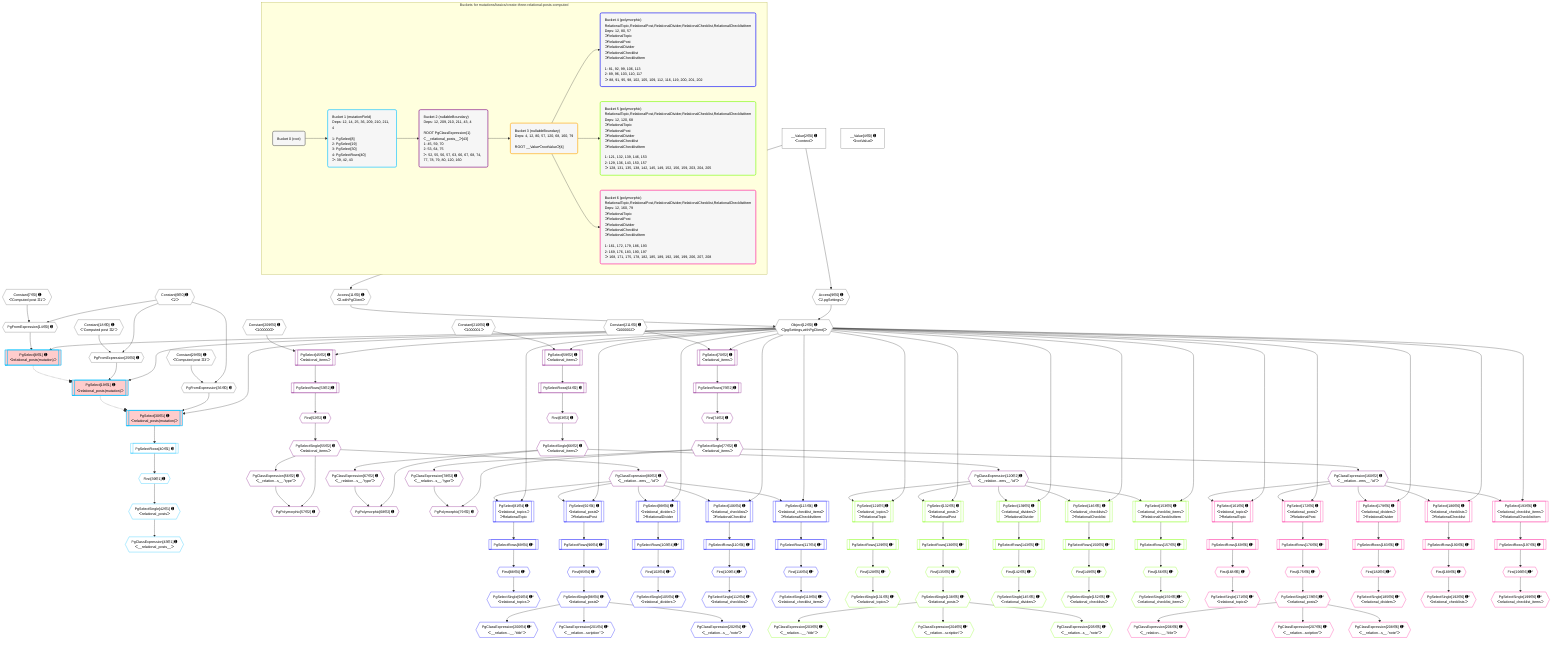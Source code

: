 %%{init: {'themeVariables': { 'fontSize': '12px'}}}%%
graph TD
    classDef path fill:#eee,stroke:#000,color:#000
    classDef plan fill:#fff,stroke-width:1px,color:#000
    classDef itemplan fill:#fff,stroke-width:2px,color:#000
    classDef unbatchedplan fill:#dff,stroke-width:1px,color:#000
    classDef sideeffectplan fill:#fcc,stroke-width:2px,color:#000
    classDef bucket fill:#f6f6f6,color:#000,stroke-width:2px,text-align:left

    subgraph "Buckets for mutations/basics/create-three-relational-posts-computed"
    Bucket0("Bucket 0 (root)"):::bucket
    Bucket1("Bucket 1 (mutationField)<br />Deps: 12, 14, 25, 36, 209, 210, 211, 4<br /><br />1: PgSelect[8]<br />2: PgSelect[19]<br />3: PgSelect[30]<br />4: PgSelectRows[40]<br />ᐳ: 39, 42, 43"):::bucket
    Bucket2("Bucket 2 (nullableBoundary)<br />Deps: 12, 209, 210, 211, 43, 4<br /><br />ROOT PgClassExpression{1}ᐸ__relational_posts__ᐳ[43]<br />1: 45, 59, 70<br />2: 53, 64, 75<br />ᐳ: 52, 55, 56, 57, 63, 66, 67, 68, 74, 77, 78, 79, 80, 120, 160"):::bucket
    Bucket3("Bucket 3 (nullableBoundary)<br />Deps: 4, 12, 80, 57, 120, 68, 160, 79<br /><br />ROOT __ValueᐸrootValueᐳ[4]"):::bucket
    Bucket4("Bucket 4 (polymorphic)<br />RelationalTopic,RelationalPost,RelationalDivider,RelationalChecklist,RelationalChecklistItem<br />Deps: 12, 80, 57<br />ᐳRelationalTopic<br />ᐳRelationalPost<br />ᐳRelationalDivider<br />ᐳRelationalChecklist<br />ᐳRelationalChecklistItem<br /><br />1: 81, 92, 99, 106, 113<br />2: 89, 96, 103, 110, 117<br />ᐳ: 88, 91, 95, 98, 102, 105, 109, 112, 116, 119, 200, 201, 202"):::bucket
    Bucket5("Bucket 5 (polymorphic)<br />RelationalTopic,RelationalPost,RelationalDivider,RelationalChecklist,RelationalChecklistItem<br />Deps: 12, 120, 68<br />ᐳRelationalTopic<br />ᐳRelationalPost<br />ᐳRelationalDivider<br />ᐳRelationalChecklist<br />ᐳRelationalChecklistItem<br /><br />1: 121, 132, 139, 146, 153<br />2: 129, 136, 143, 150, 157<br />ᐳ: 128, 131, 135, 138, 142, 145, 149, 152, 156, 159, 203, 204, 205"):::bucket
    Bucket6("Bucket 6 (polymorphic)<br />RelationalTopic,RelationalPost,RelationalDivider,RelationalChecklist,RelationalChecklistItem<br />Deps: 12, 160, 79<br />ᐳRelationalTopic<br />ᐳRelationalPost<br />ᐳRelationalDivider<br />ᐳRelationalChecklist<br />ᐳRelationalChecklistItem<br /><br />1: 161, 172, 179, 186, 193<br />2: 169, 176, 183, 190, 197<br />ᐳ: 168, 171, 175, 178, 182, 185, 189, 192, 196, 199, 206, 207, 208"):::bucket
    end
    Bucket0 --> Bucket1
    Bucket1 --> Bucket2
    Bucket2 --> Bucket3
    Bucket3 --> Bucket4 & Bucket5 & Bucket6

    %% plan dependencies
    Object12{{"Object[12∈0] ➊<br />ᐸ{pgSettings,withPgClient}ᐳ"}}:::plan
    Access9{{"Access[9∈0] ➊<br />ᐸ2.pgSettingsᐳ"}}:::plan
    Access11{{"Access[11∈0] ➊<br />ᐸ2.withPgClientᐳ"}}:::plan
    Access9 & Access11 --> Object12
    PgFromExpression14{{"PgFromExpression[14∈0] ➊"}}:::plan
    Constant6{{"Constant[6∈0] ➊<br />ᐸ2ᐳ"}}:::plan
    Constant7{{"Constant[7∈0] ➊<br />ᐸ'Computed post ꖛ1'ᐳ"}}:::plan
    Constant6 & Constant7 --> PgFromExpression14
    PgFromExpression25{{"PgFromExpression[25∈0] ➊"}}:::plan
    Constant18{{"Constant[18∈0] ➊<br />ᐸ'Computed post ꖛ2'ᐳ"}}:::plan
    Constant6 & Constant18 --> PgFromExpression25
    PgFromExpression36{{"PgFromExpression[36∈0] ➊"}}:::plan
    Constant29{{"Constant[29∈0] ➊<br />ᐸ'Computed post ꖛ3'ᐳ"}}:::plan
    Constant6 & Constant29 --> PgFromExpression36
    __Value2["__Value[2∈0] ➊<br />ᐸcontextᐳ"]:::plan
    __Value2 --> Access9
    __Value2 --> Access11
    __Value4["__Value[4∈0] ➊<br />ᐸrootValueᐳ"]:::plan
    Constant209{{"Constant[209∈0] ➊<br />ᐸ1000000ᐳ"}}:::plan
    Constant210{{"Constant[210∈0] ➊<br />ᐸ1000001ᐳ"}}:::plan
    Constant211{{"Constant[211∈0] ➊<br />ᐸ1000002ᐳ"}}:::plan
    PgSelect8[["PgSelect[8∈1] ➊<br />ᐸrelational_posts(mutation)ᐳ"]]:::sideeffectplan
    Object12 & PgFromExpression14 --> PgSelect8
    PgSelect19[["PgSelect[19∈1] ➊<br />ᐸrelational_posts(mutation)ᐳ"]]:::sideeffectplan
    Object12 & PgFromExpression25 --> PgSelect19
    PgSelect30[["PgSelect[30∈1] ➊<br />ᐸrelational_posts(mutation)ᐳ"]]:::sideeffectplan
    Object12 & PgFromExpression36 --> PgSelect30
    First39{{"First[39∈1] ➊"}}:::plan
    PgSelectRows40[["PgSelectRows[40∈1] ➊"]]:::plan
    PgSelectRows40 --> First39
    PgSelect30 --> PgSelectRows40
    PgSelectSingle42{{"PgSelectSingle[42∈1] ➊<br />ᐸrelational_postsᐳ"}}:::plan
    First39 --> PgSelectSingle42
    PgClassExpression43{{"PgClassExpression[43∈1] ➊<br />ᐸ__relational_posts__ᐳ"}}:::plan
    PgSelectSingle42 --> PgClassExpression43
    PgSelect45[["PgSelect[45∈2] ➊<br />ᐸrelational_itemsᐳ"]]:::plan
    Object12 & Constant209 --> PgSelect45
    PgPolymorphic57{{"PgPolymorphic[57∈2] ➊"}}:::plan
    PgSelectSingle55{{"PgSelectSingle[55∈2] ➊<br />ᐸrelational_itemsᐳ"}}:::plan
    PgClassExpression56{{"PgClassExpression[56∈2] ➊<br />ᐸ__relation...s__.”type”ᐳ"}}:::plan
    PgSelectSingle55 & PgClassExpression56 --> PgPolymorphic57
    PgSelect59[["PgSelect[59∈2] ➊<br />ᐸrelational_itemsᐳ"]]:::plan
    Object12 & Constant210 --> PgSelect59
    PgPolymorphic68{{"PgPolymorphic[68∈2] ➊"}}:::plan
    PgSelectSingle66{{"PgSelectSingle[66∈2] ➊<br />ᐸrelational_itemsᐳ"}}:::plan
    PgClassExpression67{{"PgClassExpression[67∈2] ➊<br />ᐸ__relation...s__.”type”ᐳ"}}:::plan
    PgSelectSingle66 & PgClassExpression67 --> PgPolymorphic68
    PgSelect70[["PgSelect[70∈2] ➊<br />ᐸrelational_itemsᐳ"]]:::plan
    Object12 & Constant211 --> PgSelect70
    PgPolymorphic79{{"PgPolymorphic[79∈2] ➊"}}:::plan
    PgSelectSingle77{{"PgSelectSingle[77∈2] ➊<br />ᐸrelational_itemsᐳ"}}:::plan
    PgClassExpression78{{"PgClassExpression[78∈2] ➊<br />ᐸ__relation...s__.”type”ᐳ"}}:::plan
    PgSelectSingle77 & PgClassExpression78 --> PgPolymorphic79
    First52{{"First[52∈2] ➊"}}:::plan
    PgSelectRows53[["PgSelectRows[53∈2] ➊"]]:::plan
    PgSelectRows53 --> First52
    PgSelect45 --> PgSelectRows53
    First52 --> PgSelectSingle55
    PgSelectSingle55 --> PgClassExpression56
    First63{{"First[63∈2] ➊"}}:::plan
    PgSelectRows64[["PgSelectRows[64∈2] ➊"]]:::plan
    PgSelectRows64 --> First63
    PgSelect59 --> PgSelectRows64
    First63 --> PgSelectSingle66
    PgSelectSingle66 --> PgClassExpression67
    First74{{"First[74∈2] ➊"}}:::plan
    PgSelectRows75[["PgSelectRows[75∈2] ➊"]]:::plan
    PgSelectRows75 --> First74
    PgSelect70 --> PgSelectRows75
    First74 --> PgSelectSingle77
    PgSelectSingle77 --> PgClassExpression78
    PgClassExpression80{{"PgClassExpression[80∈2] ➊<br />ᐸ__relation...ems__.”id”ᐳ"}}:::plan
    PgSelectSingle55 --> PgClassExpression80
    PgClassExpression120{{"PgClassExpression[120∈2] ➊<br />ᐸ__relation...ems__.”id”ᐳ"}}:::plan
    PgSelectSingle66 --> PgClassExpression120
    PgClassExpression160{{"PgClassExpression[160∈2] ➊<br />ᐸ__relation...ems__.”id”ᐳ"}}:::plan
    PgSelectSingle77 --> PgClassExpression160
    PgSelect81[["PgSelect[81∈4] ➊<br />ᐸrelational_topicsᐳ<br />ᐳRelationalTopic"]]:::plan
    Object12 & PgClassExpression80 --> PgSelect81
    PgSelect92[["PgSelect[92∈4] ➊<br />ᐸrelational_postsᐳ<br />ᐳRelationalPost"]]:::plan
    Object12 & PgClassExpression80 --> PgSelect92
    PgSelect99[["PgSelect[99∈4] ➊<br />ᐸrelational_dividersᐳ<br />ᐳRelationalDivider"]]:::plan
    Object12 & PgClassExpression80 --> PgSelect99
    PgSelect106[["PgSelect[106∈4] ➊<br />ᐸrelational_checklistsᐳ<br />ᐳRelationalChecklist"]]:::plan
    Object12 & PgClassExpression80 --> PgSelect106
    PgSelect113[["PgSelect[113∈4] ➊<br />ᐸrelational_checklist_itemsᐳ<br />ᐳRelationalChecklistItem"]]:::plan
    Object12 & PgClassExpression80 --> PgSelect113
    First88{{"First[88∈4] ➊^"}}:::plan
    PgSelectRows89[["PgSelectRows[89∈4] ➊^"]]:::plan
    PgSelectRows89 --> First88
    PgSelect81 --> PgSelectRows89
    PgSelectSingle91{{"PgSelectSingle[91∈4] ➊^<br />ᐸrelational_topicsᐳ"}}:::plan
    First88 --> PgSelectSingle91
    First95{{"First[95∈4] ➊^"}}:::plan
    PgSelectRows96[["PgSelectRows[96∈4] ➊^"]]:::plan
    PgSelectRows96 --> First95
    PgSelect92 --> PgSelectRows96
    PgSelectSingle98{{"PgSelectSingle[98∈4] ➊^<br />ᐸrelational_postsᐳ"}}:::plan
    First95 --> PgSelectSingle98
    First102{{"First[102∈4] ➊^"}}:::plan
    PgSelectRows103[["PgSelectRows[103∈4] ➊^"]]:::plan
    PgSelectRows103 --> First102
    PgSelect99 --> PgSelectRows103
    PgSelectSingle105{{"PgSelectSingle[105∈4] ➊^<br />ᐸrelational_dividersᐳ"}}:::plan
    First102 --> PgSelectSingle105
    First109{{"First[109∈4] ➊^"}}:::plan
    PgSelectRows110[["PgSelectRows[110∈4] ➊^"]]:::plan
    PgSelectRows110 --> First109
    PgSelect106 --> PgSelectRows110
    PgSelectSingle112{{"PgSelectSingle[112∈4] ➊^<br />ᐸrelational_checklistsᐳ"}}:::plan
    First109 --> PgSelectSingle112
    First116{{"First[116∈4] ➊^"}}:::plan
    PgSelectRows117[["PgSelectRows[117∈4] ➊^"]]:::plan
    PgSelectRows117 --> First116
    PgSelect113 --> PgSelectRows117
    PgSelectSingle119{{"PgSelectSingle[119∈4] ➊^<br />ᐸrelational_checklist_itemsᐳ"}}:::plan
    First116 --> PgSelectSingle119
    PgClassExpression200{{"PgClassExpression[200∈4] ➊^<br />ᐸ__relation...__.”title”ᐳ"}}:::plan
    PgSelectSingle98 --> PgClassExpression200
    PgClassExpression201{{"PgClassExpression[201∈4] ➊^<br />ᐸ__relation...scription”ᐳ"}}:::plan
    PgSelectSingle98 --> PgClassExpression201
    PgClassExpression202{{"PgClassExpression[202∈4] ➊^<br />ᐸ__relation...s__.”note”ᐳ"}}:::plan
    PgSelectSingle98 --> PgClassExpression202
    PgSelect121[["PgSelect[121∈5] ➊<br />ᐸrelational_topicsᐳ<br />ᐳRelationalTopic"]]:::plan
    Object12 & PgClassExpression120 --> PgSelect121
    PgSelect132[["PgSelect[132∈5] ➊<br />ᐸrelational_postsᐳ<br />ᐳRelationalPost"]]:::plan
    Object12 & PgClassExpression120 --> PgSelect132
    PgSelect139[["PgSelect[139∈5] ➊<br />ᐸrelational_dividersᐳ<br />ᐳRelationalDivider"]]:::plan
    Object12 & PgClassExpression120 --> PgSelect139
    PgSelect146[["PgSelect[146∈5] ➊<br />ᐸrelational_checklistsᐳ<br />ᐳRelationalChecklist"]]:::plan
    Object12 & PgClassExpression120 --> PgSelect146
    PgSelect153[["PgSelect[153∈5] ➊<br />ᐸrelational_checklist_itemsᐳ<br />ᐳRelationalChecklistItem"]]:::plan
    Object12 & PgClassExpression120 --> PgSelect153
    First128{{"First[128∈5] ➊^"}}:::plan
    PgSelectRows129[["PgSelectRows[129∈5] ➊^"]]:::plan
    PgSelectRows129 --> First128
    PgSelect121 --> PgSelectRows129
    PgSelectSingle131{{"PgSelectSingle[131∈5] ➊^<br />ᐸrelational_topicsᐳ"}}:::plan
    First128 --> PgSelectSingle131
    First135{{"First[135∈5] ➊^"}}:::plan
    PgSelectRows136[["PgSelectRows[136∈5] ➊^"]]:::plan
    PgSelectRows136 --> First135
    PgSelect132 --> PgSelectRows136
    PgSelectSingle138{{"PgSelectSingle[138∈5] ➊^<br />ᐸrelational_postsᐳ"}}:::plan
    First135 --> PgSelectSingle138
    First142{{"First[142∈5] ➊^"}}:::plan
    PgSelectRows143[["PgSelectRows[143∈5] ➊^"]]:::plan
    PgSelectRows143 --> First142
    PgSelect139 --> PgSelectRows143
    PgSelectSingle145{{"PgSelectSingle[145∈5] ➊^<br />ᐸrelational_dividersᐳ"}}:::plan
    First142 --> PgSelectSingle145
    First149{{"First[149∈5] ➊^"}}:::plan
    PgSelectRows150[["PgSelectRows[150∈5] ➊^"]]:::plan
    PgSelectRows150 --> First149
    PgSelect146 --> PgSelectRows150
    PgSelectSingle152{{"PgSelectSingle[152∈5] ➊^<br />ᐸrelational_checklistsᐳ"}}:::plan
    First149 --> PgSelectSingle152
    First156{{"First[156∈5] ➊^"}}:::plan
    PgSelectRows157[["PgSelectRows[157∈5] ➊^"]]:::plan
    PgSelectRows157 --> First156
    PgSelect153 --> PgSelectRows157
    PgSelectSingle159{{"PgSelectSingle[159∈5] ➊^<br />ᐸrelational_checklist_itemsᐳ"}}:::plan
    First156 --> PgSelectSingle159
    PgClassExpression203{{"PgClassExpression[203∈5] ➊^<br />ᐸ__relation...__.”title”ᐳ"}}:::plan
    PgSelectSingle138 --> PgClassExpression203
    PgClassExpression204{{"PgClassExpression[204∈5] ➊^<br />ᐸ__relation...scription”ᐳ"}}:::plan
    PgSelectSingle138 --> PgClassExpression204
    PgClassExpression205{{"PgClassExpression[205∈5] ➊^<br />ᐸ__relation...s__.”note”ᐳ"}}:::plan
    PgSelectSingle138 --> PgClassExpression205
    PgSelect161[["PgSelect[161∈6] ➊<br />ᐸrelational_topicsᐳ<br />ᐳRelationalTopic"]]:::plan
    Object12 & PgClassExpression160 --> PgSelect161
    PgSelect172[["PgSelect[172∈6] ➊<br />ᐸrelational_postsᐳ<br />ᐳRelationalPost"]]:::plan
    Object12 & PgClassExpression160 --> PgSelect172
    PgSelect179[["PgSelect[179∈6] ➊<br />ᐸrelational_dividersᐳ<br />ᐳRelationalDivider"]]:::plan
    Object12 & PgClassExpression160 --> PgSelect179
    PgSelect186[["PgSelect[186∈6] ➊<br />ᐸrelational_checklistsᐳ<br />ᐳRelationalChecklist"]]:::plan
    Object12 & PgClassExpression160 --> PgSelect186
    PgSelect193[["PgSelect[193∈6] ➊<br />ᐸrelational_checklist_itemsᐳ<br />ᐳRelationalChecklistItem"]]:::plan
    Object12 & PgClassExpression160 --> PgSelect193
    First168{{"First[168∈6] ➊^"}}:::plan
    PgSelectRows169[["PgSelectRows[169∈6] ➊^"]]:::plan
    PgSelectRows169 --> First168
    PgSelect161 --> PgSelectRows169
    PgSelectSingle171{{"PgSelectSingle[171∈6] ➊^<br />ᐸrelational_topicsᐳ"}}:::plan
    First168 --> PgSelectSingle171
    First175{{"First[175∈6] ➊^"}}:::plan
    PgSelectRows176[["PgSelectRows[176∈6] ➊^"]]:::plan
    PgSelectRows176 --> First175
    PgSelect172 --> PgSelectRows176
    PgSelectSingle178{{"PgSelectSingle[178∈6] ➊^<br />ᐸrelational_postsᐳ"}}:::plan
    First175 --> PgSelectSingle178
    First182{{"First[182∈6] ➊^"}}:::plan
    PgSelectRows183[["PgSelectRows[183∈6] ➊^"]]:::plan
    PgSelectRows183 --> First182
    PgSelect179 --> PgSelectRows183
    PgSelectSingle185{{"PgSelectSingle[185∈6] ➊^<br />ᐸrelational_dividersᐳ"}}:::plan
    First182 --> PgSelectSingle185
    First189{{"First[189∈6] ➊^"}}:::plan
    PgSelectRows190[["PgSelectRows[190∈6] ➊^"]]:::plan
    PgSelectRows190 --> First189
    PgSelect186 --> PgSelectRows190
    PgSelectSingle192{{"PgSelectSingle[192∈6] ➊^<br />ᐸrelational_checklistsᐳ"}}:::plan
    First189 --> PgSelectSingle192
    First196{{"First[196∈6] ➊^"}}:::plan
    PgSelectRows197[["PgSelectRows[197∈6] ➊^"]]:::plan
    PgSelectRows197 --> First196
    PgSelect193 --> PgSelectRows197
    PgSelectSingle199{{"PgSelectSingle[199∈6] ➊^<br />ᐸrelational_checklist_itemsᐳ"}}:::plan
    First196 --> PgSelectSingle199
    PgClassExpression206{{"PgClassExpression[206∈6] ➊^<br />ᐸ__relation...__.”title”ᐳ"}}:::plan
    PgSelectSingle178 --> PgClassExpression206
    PgClassExpression207{{"PgClassExpression[207∈6] ➊^<br />ᐸ__relation...scription”ᐳ"}}:::plan
    PgSelectSingle178 --> PgClassExpression207
    PgClassExpression208{{"PgClassExpression[208∈6] ➊^<br />ᐸ__relation...s__.”note”ᐳ"}}:::plan
    PgSelectSingle178 --> PgClassExpression208

    %% define steps
    classDef bucket0 stroke:#696969
    class Bucket0,__Value2,__Value4,Constant6,Constant7,Access9,Access11,Object12,PgFromExpression14,Constant18,PgFromExpression25,Constant29,PgFromExpression36,Constant209,Constant210,Constant211 bucket0
    classDef bucket1 stroke:#00bfff
    class Bucket1,PgSelect8,PgSelect19,PgSelect30,First39,PgSelectRows40,PgSelectSingle42,PgClassExpression43 bucket1
    classDef bucket2 stroke:#7f007f
    class Bucket2,PgSelect45,First52,PgSelectRows53,PgSelectSingle55,PgClassExpression56,PgPolymorphic57,PgSelect59,First63,PgSelectRows64,PgSelectSingle66,PgClassExpression67,PgPolymorphic68,PgSelect70,First74,PgSelectRows75,PgSelectSingle77,PgClassExpression78,PgPolymorphic79,PgClassExpression80,PgClassExpression120,PgClassExpression160 bucket2
    classDef bucket3 stroke:#ffa500
    class Bucket3 bucket3
    classDef bucket4 stroke:#0000ff
    class Bucket4,PgSelect81,First88,PgSelectRows89,PgSelectSingle91,PgSelect92,First95,PgSelectRows96,PgSelectSingle98,PgSelect99,First102,PgSelectRows103,PgSelectSingle105,PgSelect106,First109,PgSelectRows110,PgSelectSingle112,PgSelect113,First116,PgSelectRows117,PgSelectSingle119,PgClassExpression200,PgClassExpression201,PgClassExpression202 bucket4
    classDef bucket5 stroke:#7fff00
    class Bucket5,PgSelect121,First128,PgSelectRows129,PgSelectSingle131,PgSelect132,First135,PgSelectRows136,PgSelectSingle138,PgSelect139,First142,PgSelectRows143,PgSelectSingle145,PgSelect146,First149,PgSelectRows150,PgSelectSingle152,PgSelect153,First156,PgSelectRows157,PgSelectSingle159,PgClassExpression203,PgClassExpression204,PgClassExpression205 bucket5
    classDef bucket6 stroke:#ff1493
    class Bucket6,PgSelect161,First168,PgSelectRows169,PgSelectSingle171,PgSelect172,First175,PgSelectRows176,PgSelectSingle178,PgSelect179,First182,PgSelectRows183,PgSelectSingle185,PgSelect186,First189,PgSelectRows190,PgSelectSingle192,PgSelect193,First196,PgSelectRows197,PgSelectSingle199,PgClassExpression206,PgClassExpression207,PgClassExpression208 bucket6

    %% implicit side effects
    PgSelect8 -.-o PgSelect19
    PgSelect19 -.-o PgSelect30